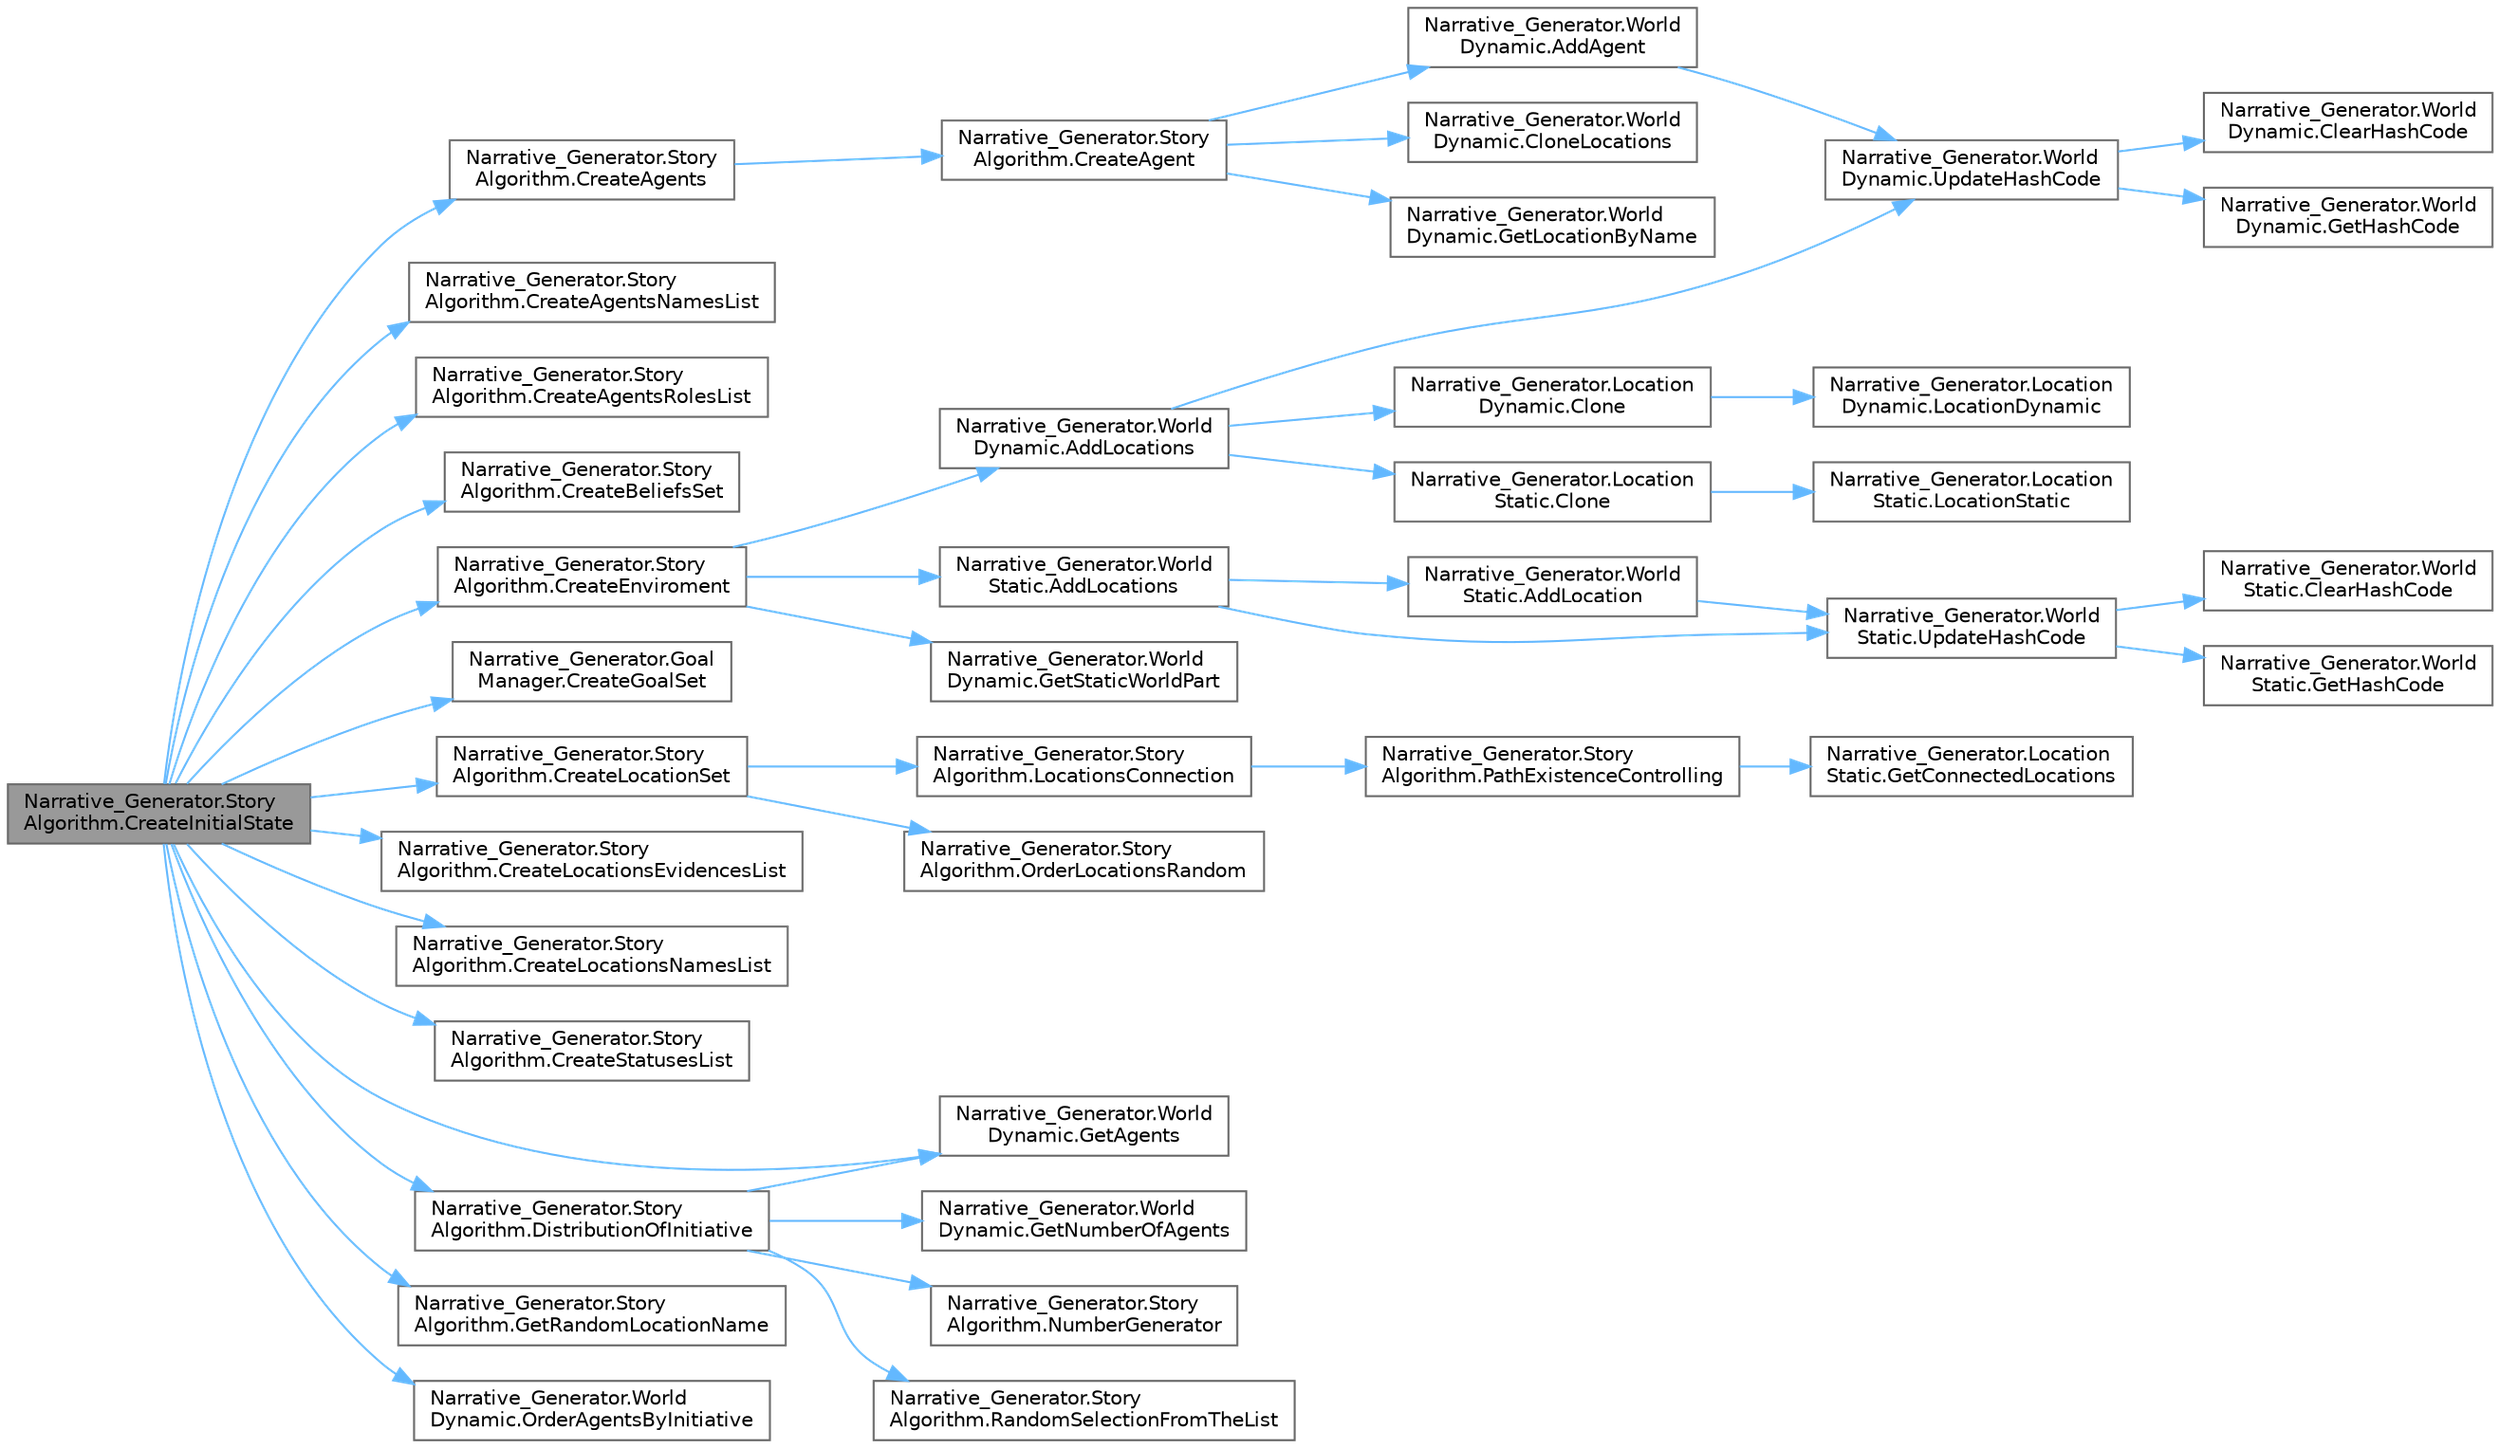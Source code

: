 digraph "Narrative_Generator.StoryAlgorithm.CreateInitialState"
{
 // LATEX_PDF_SIZE
  bgcolor="transparent";
  edge [fontname=Helvetica,fontsize=10,labelfontname=Helvetica,labelfontsize=10];
  node [fontname=Helvetica,fontsize=10,shape=box,height=0.2,width=0.4];
  rankdir="LR";
  Node1 [label="Narrative_Generator.Story\lAlgorithm.CreateInitialState",height=0.2,width=0.4,color="gray40", fillcolor="grey60", style="filled", fontcolor="black",tooltip="A method that creates an initial state of the world based on user preferences."];
  Node1 -> Node2 [color="steelblue1",style="solid"];
  Node2 [label="Narrative_Generator.Story\lAlgorithm.CreateAgents",height=0.2,width=0.4,color="grey40", fillcolor="white", style="filled",URL="$class_narrative___generator_1_1_story_algorithm.html#aea7d09ec565334bea6711f39b69c81d7",tooltip="We get info about agents from user input. From it we find out how many agents there are,..."];
  Node2 -> Node3 [color="steelblue1",style="solid"];
  Node3 [label="Narrative_Generator.Story\lAlgorithm.CreateAgent",height=0.2,width=0.4,color="grey40", fillcolor="white", style="filled",URL="$class_narrative___generator_1_1_story_algorithm.html#a4cd644771823eb0574d4b6eae41a2448",tooltip="This method creates a separate agent using the information passed to it. Then it places the agent on ..."];
  Node3 -> Node4 [color="steelblue1",style="solid"];
  Node4 [label="Narrative_Generator.World\lDynamic.AddAgent",height=0.2,width=0.4,color="grey40", fillcolor="white", style="filled",URL="$class_narrative___generator_1_1_world_dynamic.html#a19ddf40f7b8e6ff7ffaf31d936b41fab",tooltip="Adds the passed agent to the list of agents."];
  Node4 -> Node5 [color="steelblue1",style="solid"];
  Node5 [label="Narrative_Generator.World\lDynamic.UpdateHashCode",height=0.2,width=0.4,color="grey40", fillcolor="white", style="filled",URL="$class_narrative___generator_1_1_world_dynamic.html#a14ee6a0a9695ebd179d4c378a63fffdc",tooltip="Updates (refresh) the current hash code value."];
  Node5 -> Node6 [color="steelblue1",style="solid"];
  Node6 [label="Narrative_Generator.World\lDynamic.ClearHashCode",height=0.2,width=0.4,color="grey40", fillcolor="white", style="filled",URL="$class_narrative___generator_1_1_world_dynamic.html#a09e69ba75f8c366973719ff2909d36b1",tooltip="Clears the current hash code value."];
  Node5 -> Node7 [color="steelblue1",style="solid"];
  Node7 [label="Narrative_Generator.World\lDynamic.GetHashCode",height=0.2,width=0.4,color="grey40", fillcolor="white", style="filled",URL="$class_narrative___generator_1_1_world_dynamic.html#aebfe541cb9cba87220afdc0b6e7da30b",tooltip="Calculates and returns the hash code of this instance of the WorldDynamic."];
  Node3 -> Node8 [color="steelblue1",style="solid"];
  Node8 [label="Narrative_Generator.World\lDynamic.CloneLocations",height=0.2,width=0.4,color="grey40", fillcolor="white", style="filled",URL="$class_narrative___generator_1_1_world_dynamic.html#ac3d35830bf12e7140c557f853b802591",tooltip="Creates a copy of the current location list instance."];
  Node3 -> Node9 [color="steelblue1",style="solid"];
  Node9 [label="Narrative_Generator.World\lDynamic.GetLocationByName",height=0.2,width=0.4,color="grey40", fillcolor="white", style="filled",URL="$class_narrative___generator_1_1_world_dynamic.html#a43619eb102a56e16a22a5aa5d5b7c1b0",tooltip="Returns a location from the list of locations if the specified name matches the name of the location."];
  Node1 -> Node10 [color="steelblue1",style="solid"];
  Node10 [label="Narrative_Generator.Story\lAlgorithm.CreateAgentsNamesList",height=0.2,width=0.4,color="grey40", fillcolor="white", style="filled",URL="$class_narrative___generator_1_1_story_algorithm.html#abc2030f77836c7cdf99da9230734b101",tooltip="A method that creates a list of names for agents."];
  Node1 -> Node11 [color="steelblue1",style="solid"];
  Node11 [label="Narrative_Generator.Story\lAlgorithm.CreateAgentsRolesList",height=0.2,width=0.4,color="grey40", fillcolor="white", style="filled",URL="$class_narrative___generator_1_1_story_algorithm.html#a0fb239327fa3ee0998a8fb9523660a6b",tooltip="A method that creates a list of roles for agents."];
  Node1 -> Node12 [color="steelblue1",style="solid"];
  Node12 [label="Narrative_Generator.Story\lAlgorithm.CreateBeliefsSet",height=0.2,width=0.4,color="grey40", fillcolor="white", style="filled",URL="$class_narrative___generator_1_1_story_algorithm.html#a3ec99714c4ec4a5a6cd602d75ee1a028",tooltip="A method that creates a set of beliefs to convey to agents."];
  Node1 -> Node13 [color="steelblue1",style="solid"];
  Node13 [label="Narrative_Generator.Story\lAlgorithm.CreateEnviroment",height=0.2,width=0.4,color="grey40", fillcolor="white", style="filled",URL="$class_narrative___generator_1_1_story_algorithm.html#ac985fa702a6214e07aa89f7bb28713af",tooltip="A method that adds locations to the current state of the world."];
  Node13 -> Node14 [color="steelblue1",style="solid"];
  Node14 [label="Narrative_Generator.World\lDynamic.AddLocations",height=0.2,width=0.4,color="grey40", fillcolor="white", style="filled",URL="$class_narrative___generator_1_1_world_dynamic.html#a0eb5d49b29fe3b43d7ea4d7f969b9919",tooltip="Adds the specified locations to the list of locations."];
  Node14 -> Node15 [color="steelblue1",style="solid"];
  Node15 [label="Narrative_Generator.Location\lDynamic.Clone",height=0.2,width=0.4,color="grey40", fillcolor="white", style="filled",URL="$class_narrative___generator_1_1_location_dynamic.html#a5a41937ad9b6986292101e99a80b604b",tooltip="Returns a clone of the dynamic part of the location that called this method."];
  Node15 -> Node16 [color="steelblue1",style="solid"];
  Node16 [label="Narrative_Generator.Location\lDynamic.LocationDynamic",height=0.2,width=0.4,color="grey40", fillcolor="white", style="filled",URL="$class_narrative___generator_1_1_location_dynamic.html#aba8487ebacabba7a24f831c51c609d45",tooltip="Constructor method for the dynamic part of the location, without parameters."];
  Node14 -> Node17 [color="steelblue1",style="solid"];
  Node17 [label="Narrative_Generator.Location\lStatic.Clone",height=0.2,width=0.4,color="grey40", fillcolor="white", style="filled",URL="$class_narrative___generator_1_1_location_static.html#a498d5901ac1ab5feb1c570f1fdb103b0",tooltip="A method for cloning a location."];
  Node17 -> Node18 [color="steelblue1",style="solid"];
  Node18 [label="Narrative_Generator.Location\lStatic.LocationStatic",height=0.2,width=0.4,color="grey40", fillcolor="white", style="filled",URL="$class_narrative___generator_1_1_location_static.html#a280497c90776ec47db6a306081b0930b",tooltip="Method constructor for the static part of the location."];
  Node14 -> Node5 [color="steelblue1",style="solid"];
  Node13 -> Node19 [color="steelblue1",style="solid"];
  Node19 [label="Narrative_Generator.World\lStatic.AddLocations",height=0.2,width=0.4,color="grey40", fillcolor="white", style="filled",URL="$class_narrative___generator_1_1_world_static.html#ab3627c580224e908bf75b8c64c2b8943",tooltip="Adds the given locations to the list of locations."];
  Node19 -> Node20 [color="steelblue1",style="solid"];
  Node20 [label="Narrative_Generator.World\lStatic.AddLocation",height=0.2,width=0.4,color="grey40", fillcolor="white", style="filled",URL="$class_narrative___generator_1_1_world_static.html#a5b24dae1f53361ddeeec6443548bab59",tooltip="Adds the specified location to the list of locations."];
  Node20 -> Node21 [color="steelblue1",style="solid"];
  Node21 [label="Narrative_Generator.World\lStatic.UpdateHashCode",height=0.2,width=0.4,color="grey40", fillcolor="white", style="filled",URL="$class_narrative___generator_1_1_world_static.html#a9f94b4065b2b7331899adb2670407c52",tooltip="Updates (refresh) the current hash code value."];
  Node21 -> Node22 [color="steelblue1",style="solid"];
  Node22 [label="Narrative_Generator.World\lStatic.ClearHashCode",height=0.2,width=0.4,color="grey40", fillcolor="white", style="filled",URL="$class_narrative___generator_1_1_world_static.html#ae4a4a83a804d66f03361899f966b9417",tooltip="Clears the current hash code value."];
  Node21 -> Node23 [color="steelblue1",style="solid"];
  Node23 [label="Narrative_Generator.World\lStatic.GetHashCode",height=0.2,width=0.4,color="grey40", fillcolor="white", style="filled",URL="$class_narrative___generator_1_1_world_static.html#a29e8c209070b4ef3bd4d73f361e39a9a",tooltip="Calculates and returns the hash code of this instance of the WorldStatic."];
  Node19 -> Node21 [color="steelblue1",style="solid"];
  Node13 -> Node24 [color="steelblue1",style="solid"];
  Node24 [label="Narrative_Generator.World\lDynamic.GetStaticWorldPart",height=0.2,width=0.4,color="grey40", fillcolor="white", style="filled",URL="$class_narrative___generator_1_1_world_dynamic.html#af84d5b47653c246de39ebfa7b791826a",tooltip="Returns a component with the static part of the state of this storyworld."];
  Node1 -> Node25 [color="steelblue1",style="solid"];
  Node25 [label="Narrative_Generator.Goal\lManager.CreateGoalSet",height=0.2,width=0.4,color="grey40", fillcolor="white", style="filled",URL="$class_narrative___generator_1_1_goal_manager.html#a6fb8641b11fd2191661b255eab1feb71",tooltip="A method that creates a set of goals to pass to agents."];
  Node1 -> Node26 [color="steelblue1",style="solid"];
  Node26 [label="Narrative_Generator.Story\lAlgorithm.CreateLocationSet",height=0.2,width=0.4,color="grey40", fillcolor="white", style="filled",URL="$class_narrative___generator_1_1_story_algorithm.html#ab39a22ad4af01b6972d67515ba2bacdb",tooltip="A method that creates a set of ready-made locations."];
  Node26 -> Node27 [color="steelblue1",style="solid"];
  Node27 [label="Narrative_Generator.Story\lAlgorithm.LocationsConnection",height=0.2,width=0.4,color="grey40", fillcolor="white", style="filled",URL="$class_narrative___generator_1_1_story_algorithm.html#a73dba10d328512add62c4f2c566ceafd",tooltip="A method that randomly assigns connections between locations."];
  Node27 -> Node28 [color="steelblue1",style="solid"];
  Node28 [label="Narrative_Generator.Story\lAlgorithm.PathExistenceControlling",height=0.2,width=0.4,color="grey40", fillcolor="white", style="filled",URL="$class_narrative___generator_1_1_story_algorithm.html#aeebbccb1d667af9502951f839ee8bb16",tooltip="A method that verifies that all locations in the transferred set are connected (there is a way that c..."];
  Node28 -> Node29 [color="steelblue1",style="solid"];
  Node29 [label="Narrative_Generator.Location\lStatic.GetConnectedLocations",height=0.2,width=0.4,color="grey40", fillcolor="white", style="filled",URL="$class_narrative___generator_1_1_location_static.html#a219e327651e7e34dd7a6401c63483477",tooltip="Returns a list of all locations that have a path from this location (they are connected)."];
  Node26 -> Node30 [color="steelblue1",style="solid"];
  Node30 [label="Narrative_Generator.Story\lAlgorithm.OrderLocationsRandom",height=0.2,width=0.4,color="grey40", fillcolor="white", style="filled",URL="$class_narrative___generator_1_1_story_algorithm.html#a16d41e5fe12b406b92439274e61b0084",tooltip="A method that shuffles locations in a transferred set of locations."];
  Node1 -> Node31 [color="steelblue1",style="solid"];
  Node31 [label="Narrative_Generator.Story\lAlgorithm.CreateLocationsEvidencesList",height=0.2,width=0.4,color="grey40", fillcolor="white", style="filled",URL="$class_narrative___generator_1_1_story_algorithm.html#a8a2e34c470db90c38bc68561689a0a81",tooltip="A method that determines in which of the locations the evidence will be located."];
  Node1 -> Node32 [color="steelblue1",style="solid"];
  Node32 [label="Narrative_Generator.Story\lAlgorithm.CreateLocationsNamesList",height=0.2,width=0.4,color="grey40", fillcolor="white", style="filled",URL="$class_narrative___generator_1_1_story_algorithm.html#a74fa864ec7e9b0f941c4041080381fe1",tooltip="A method that creates a list of names for locations."];
  Node1 -> Node33 [color="steelblue1",style="solid"];
  Node33 [label="Narrative_Generator.Story\lAlgorithm.CreateStatusesList",height=0.2,width=0.4,color="grey40", fillcolor="white", style="filled",URL="$class_narrative___generator_1_1_story_algorithm.html#a127f133b33da9bb955c66873e45ca621",tooltip="A method that creates a list defining the states of agents."];
  Node1 -> Node34 [color="steelblue1",style="solid"];
  Node34 [label="Narrative_Generator.Story\lAlgorithm.DistributionOfInitiative",height=0.2,width=0.4,color="grey40", fillcolor="white", style="filled",URL="$class_narrative___generator_1_1_story_algorithm.html#a1f19eb358e7db2874cc33f6e0598239c",tooltip="A method that determines of agents' initiative. The higher the score, the lower the agent will be in ..."];
  Node34 -> Node35 [color="steelblue1",style="solid"];
  Node35 [label="Narrative_Generator.World\lDynamic.GetAgents",height=0.2,width=0.4,color="grey40", fillcolor="white", style="filled",URL="$class_narrative___generator_1_1_world_dynamic.html#a4ab92e373f7498899df96f08e78b83e0",tooltip="Returns a list of all agents."];
  Node34 -> Node36 [color="steelblue1",style="solid"];
  Node36 [label="Narrative_Generator.World\lDynamic.GetNumberOfAgents",height=0.2,width=0.4,color="grey40", fillcolor="white", style="filled",URL="$class_narrative___generator_1_1_world_dynamic.html#ac12b19149f57d65ccb294cd5a241e5e3",tooltip="Returns the number of agents in the list of agents."];
  Node34 -> Node37 [color="steelblue1",style="solid"];
  Node37 [label="Narrative_Generator.Story\lAlgorithm.NumberGenerator",height=0.2,width=0.4,color="grey40", fillcolor="white", style="filled",URL="$class_narrative___generator_1_1_story_algorithm.html#ac654fd9c1aa648bec02929e9bfad425a",tooltip="A method that implements a random number generator, in the range 0 through 99, that returns a set of ..."];
  Node34 -> Node38 [color="steelblue1",style="solid"];
  Node38 [label="Narrative_Generator.Story\lAlgorithm.RandomSelectionFromTheList",height=0.2,width=0.4,color="grey40", fillcolor="white", style="filled",URL="$class_narrative___generator_1_1_story_algorithm.html#af797278b1272015af2c62a46727c2fab",tooltip="A method that returns a randomly selected number from a specified list of numbers and removes it from..."];
  Node1 -> Node35 [color="steelblue1",style="solid"];
  Node1 -> Node39 [color="steelblue1",style="solid"];
  Node39 [label="Narrative_Generator.Story\lAlgorithm.GetRandomLocationName",height=0.2,width=0.4,color="grey40", fillcolor="white", style="filled",URL="$class_narrative___generator_1_1_story_algorithm.html#a74bb4ca090e953908ab607dd9a5f8485",tooltip="A method that returns a randomly selected location name from a list of locations."];
  Node1 -> Node40 [color="steelblue1",style="solid"];
  Node40 [label="Narrative_Generator.World\lDynamic.OrderAgentsByInitiative",height=0.2,width=0.4,color="grey40", fillcolor="white", style="filled",URL="$class_narrative___generator_1_1_world_dynamic.html#a0904067e646ad472691b5a33289c6a83",tooltip="Sorts the agents in the dictionary according to their initiative. CORRECT WORKING IS NOT GUARANTEED."];
}
